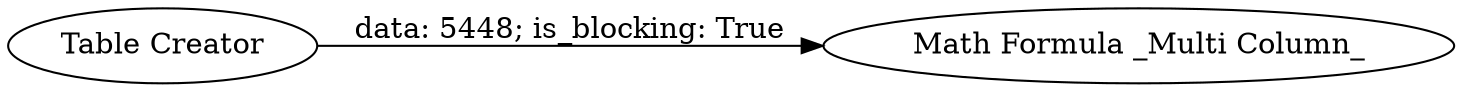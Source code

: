 digraph {
	"8218376648258105609_1" [label="Table Creator"]
	"8218376648258105609_4" [label="Math Formula _Multi Column_"]
	"8218376648258105609_1" -> "8218376648258105609_4" [label="data: 5448; is_blocking: True"]
	rankdir=LR
}

